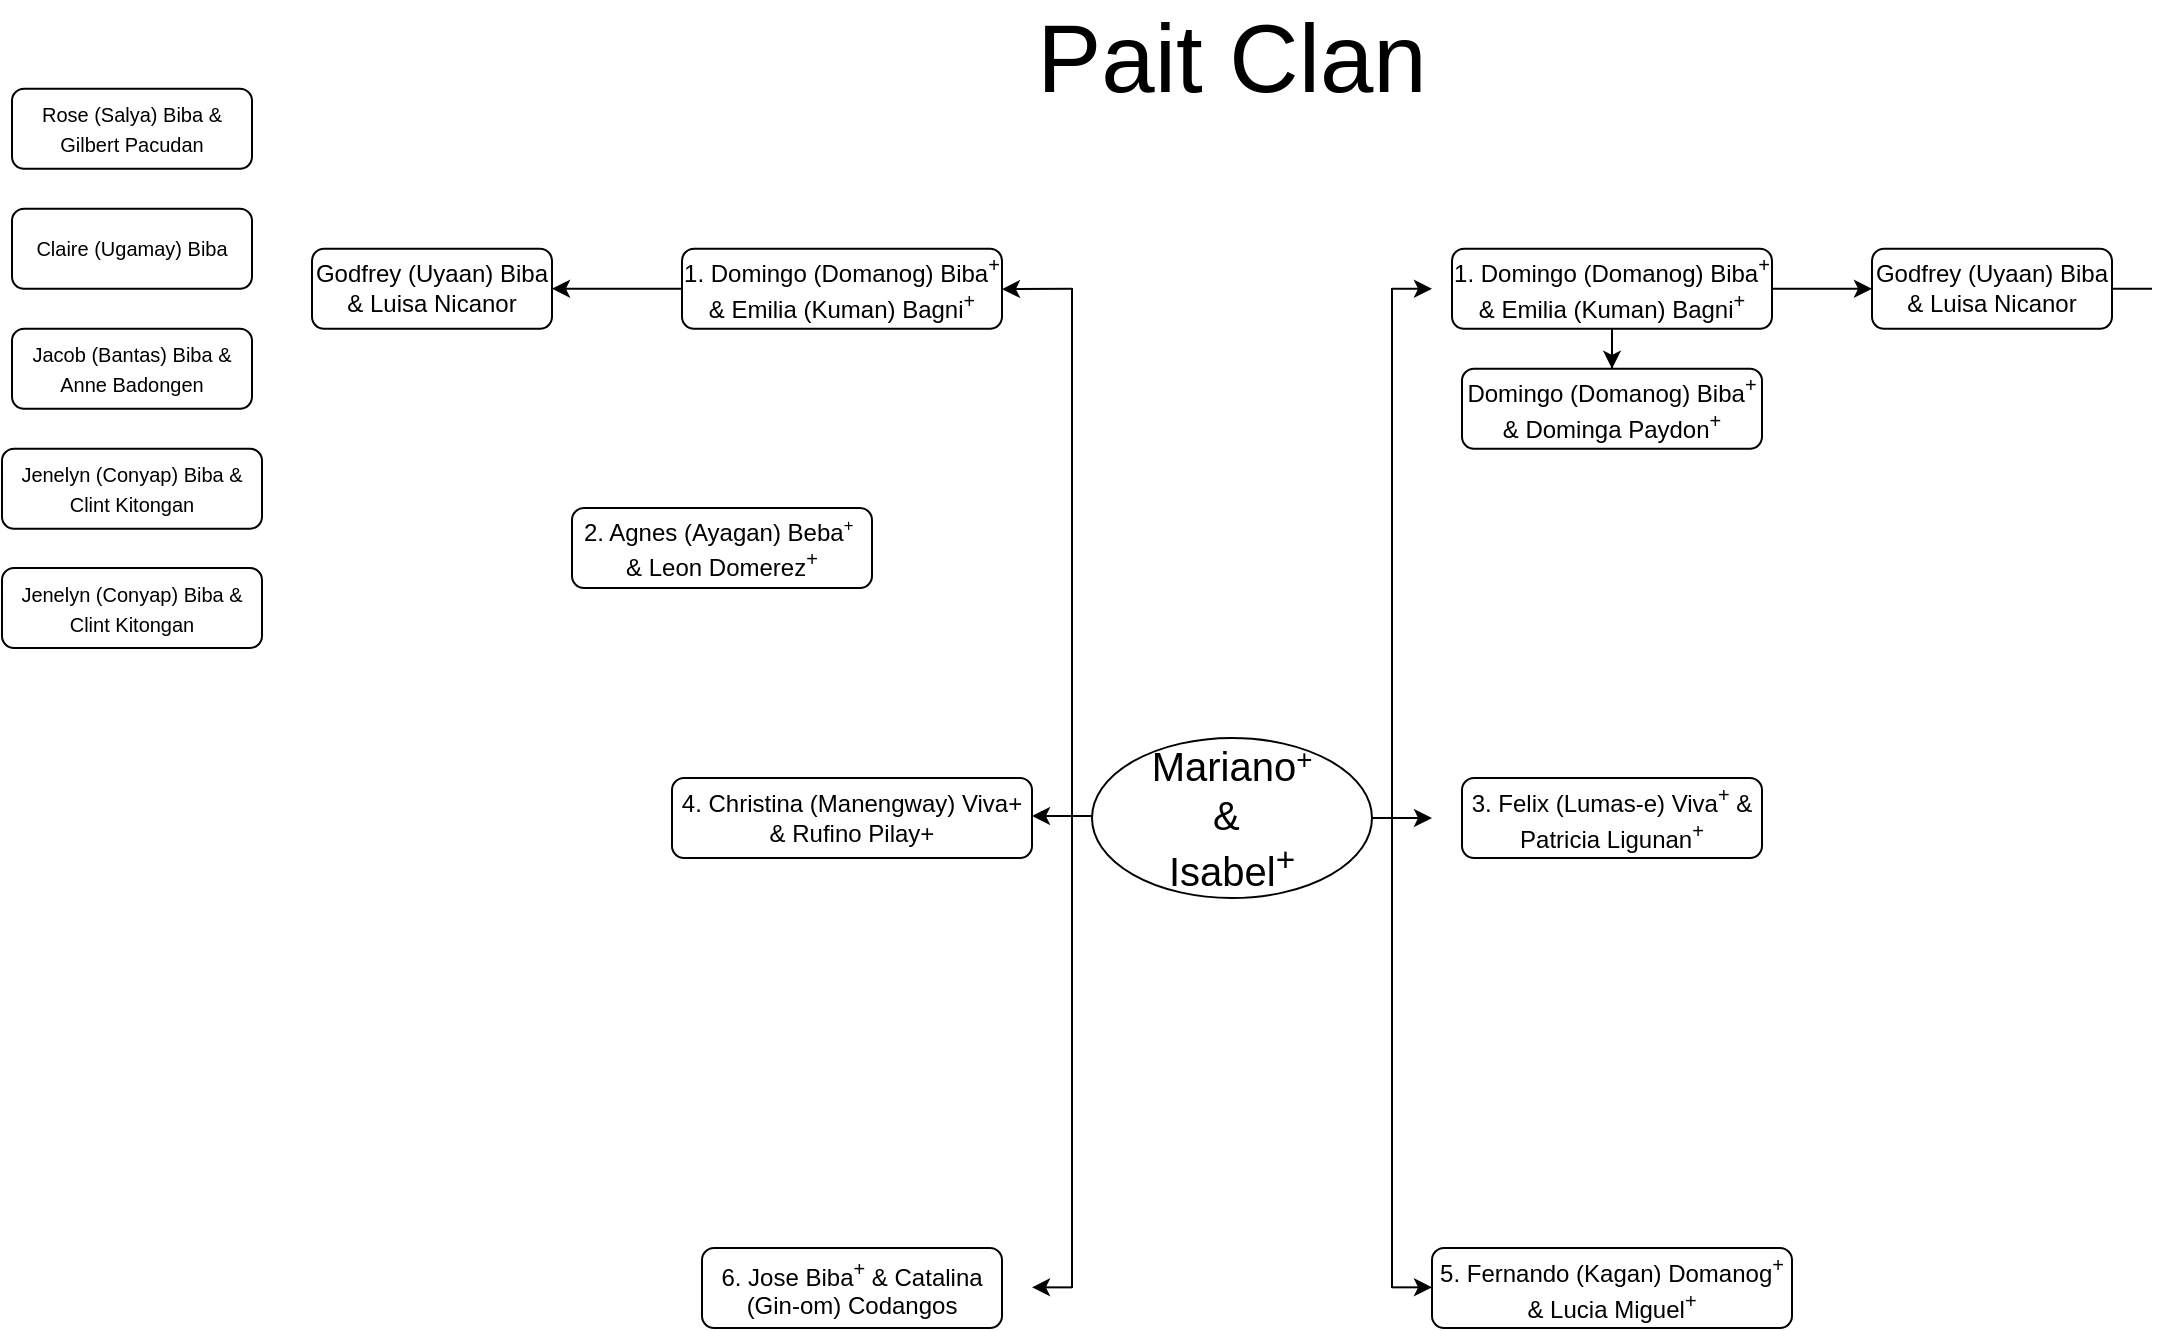 <mxfile version="28.0.4">
  <diagram name="Page-1" id="LgF2EEBKUEtaE752DzGD">
    <mxGraphModel dx="1464" dy="729" grid="1" gridSize="10" guides="1" tooltips="1" connect="1" arrows="1" fold="1" page="1" pageScale="1" pageWidth="1400" pageHeight="850" math="0" shadow="0">
      <root>
        <mxCell id="0" />
        <mxCell id="1" parent="0" />
        <mxCell id="iPQbSwLAwt5U1WuinnP0-1" value="&lt;font style=&quot;font-size: 48px;&quot;&gt;Pait Clan&lt;/font&gt;" style="text;html=1;align=center;verticalAlign=middle;whiteSpace=wrap;rounded=0;" vertex="1" parent="1">
          <mxGeometry x="495" y="30" width="410" height="30" as="geometry" />
        </mxCell>
        <mxCell id="iPQbSwLAwt5U1WuinnP0-3" value="&lt;span style=&quot;font-size: 20px;&quot;&gt;Mariano&lt;/span&gt;&lt;span style=&quot;font-size: 16.667px;&quot;&gt;&lt;sup&gt;+&lt;/sup&gt;&lt;/span&gt;&lt;br&gt;&lt;span style=&quot;background-color: transparent; color: light-dark(rgb(0, 0, 0), rgb(255, 255, 255)); font-size: 20px;&quot;&gt;&amp;amp;&amp;nbsp;&lt;/span&gt;&lt;div&gt;&lt;span style=&quot;font-size: 20px; background-color: transparent; color: light-dark(rgb(0, 0, 0), rgb(255, 255, 255));&quot;&gt;Isabel&lt;sup&gt;+&lt;/sup&gt;&lt;/span&gt;&lt;/div&gt;" style="ellipse;whiteSpace=wrap;html=1;" vertex="1" parent="1">
          <mxGeometry x="630" y="385" width="140" height="80" as="geometry" />
        </mxCell>
        <mxCell id="iPQbSwLAwt5U1WuinnP0-13" value="" style="endArrow=none;html=1;rounded=0;" edge="1" parent="1">
          <mxGeometry width="50" height="50" relative="1" as="geometry">
            <mxPoint x="620" y="400" as="sourcePoint" />
            <mxPoint x="620" y="540" as="targetPoint" />
          </mxGeometry>
        </mxCell>
        <mxCell id="iPQbSwLAwt5U1WuinnP0-14" value="" style="endArrow=classic;html=1;rounded=0;" edge="1" parent="1">
          <mxGeometry width="50" height="50" relative="1" as="geometry">
            <mxPoint x="620" y="424" as="sourcePoint" />
            <mxPoint x="600" y="424" as="targetPoint" />
          </mxGeometry>
        </mxCell>
        <mxCell id="iPQbSwLAwt5U1WuinnP0-15" value="" style="endArrow=none;html=1;rounded=0;" edge="1" parent="1">
          <mxGeometry width="50" height="50" relative="1" as="geometry">
            <mxPoint x="770" y="425" as="sourcePoint" />
            <mxPoint x="780" y="425" as="targetPoint" />
          </mxGeometry>
        </mxCell>
        <mxCell id="iPQbSwLAwt5U1WuinnP0-6" value="" style="endArrow=none;html=1;rounded=0;" edge="1" parent="1">
          <mxGeometry width="50" height="50" relative="1" as="geometry">
            <mxPoint x="620" y="424" as="sourcePoint" />
            <mxPoint x="630" y="424" as="targetPoint" />
          </mxGeometry>
        </mxCell>
        <mxCell id="iPQbSwLAwt5U1WuinnP0-21" value="" style="edgeStyle=orthogonalEdgeStyle;rounded=0;orthogonalLoop=1;jettySize=auto;html=1;" edge="1" parent="1" source="iPQbSwLAwt5U1WuinnP0-9" target="iPQbSwLAwt5U1WuinnP0-20">
          <mxGeometry relative="1" as="geometry" />
        </mxCell>
        <mxCell id="iPQbSwLAwt5U1WuinnP0-23" value="" style="edgeStyle=orthogonalEdgeStyle;rounded=0;orthogonalLoop=1;jettySize=auto;html=1;" edge="1" parent="1" source="iPQbSwLAwt5U1WuinnP0-9" target="iPQbSwLAwt5U1WuinnP0-22">
          <mxGeometry relative="1" as="geometry" />
        </mxCell>
        <mxCell id="iPQbSwLAwt5U1WuinnP0-9" value="1. Domingo (Domanog) Biba&lt;sup&gt;+&lt;/sup&gt; &amp;amp; Emilia (Kuman) Bagni&lt;sup&gt;+&lt;/sup&gt;" style="rounded=1;whiteSpace=wrap;html=1;" vertex="1" parent="1">
          <mxGeometry x="810" y="140.38" width="160" height="40" as="geometry" />
        </mxCell>
        <mxCell id="iPQbSwLAwt5U1WuinnP0-16" value="" style="endArrow=none;html=1;rounded=0;" edge="1" parent="1">
          <mxGeometry width="50" height="50" relative="1" as="geometry">
            <mxPoint x="780" y="160" as="sourcePoint" />
            <mxPoint x="780" y="400" as="targetPoint" />
          </mxGeometry>
        </mxCell>
        <mxCell id="iPQbSwLAwt5U1WuinnP0-18" value="" style="endArrow=classic;html=1;rounded=0;" edge="1" parent="1">
          <mxGeometry width="50" height="50" relative="1" as="geometry">
            <mxPoint x="780" y="160.38" as="sourcePoint" />
            <mxPoint x="800" y="160.38" as="targetPoint" />
          </mxGeometry>
        </mxCell>
        <mxCell id="iPQbSwLAwt5U1WuinnP0-20" value="Domingo (Domanog) Biba&lt;sup&gt;+&lt;/sup&gt; &amp;amp; Dominga Paydon&lt;sup&gt;+&lt;/sup&gt;" style="rounded=1;whiteSpace=wrap;html=1;" vertex="1" parent="1">
          <mxGeometry x="815" y="200.38" width="150" height="40" as="geometry" />
        </mxCell>
        <mxCell id="iPQbSwLAwt5U1WuinnP0-22" value="Godfrey (Uyaan) Biba &amp;amp; Luisa Nicanor" style="whiteSpace=wrap;html=1;rounded=1;" vertex="1" parent="1">
          <mxGeometry x="1020" y="140.38" width="120" height="40" as="geometry" />
        </mxCell>
        <mxCell id="iPQbSwLAwt5U1WuinnP0-26" value="" style="endArrow=none;html=1;rounded=0;" edge="1" parent="1">
          <mxGeometry width="50" height="50" relative="1" as="geometry">
            <mxPoint x="1140" y="160.38" as="sourcePoint" />
            <mxPoint x="1160" y="160.38" as="targetPoint" />
          </mxGeometry>
        </mxCell>
        <mxCell id="iPQbSwLAwt5U1WuinnP0-29" value="&lt;font style=&quot;font-size: 10px;&quot;&gt;Rose (Salya) Biba &amp;amp; Gilbert Pacudan&lt;/font&gt;" style="rounded=1;whiteSpace=wrap;html=1;" vertex="1" parent="1">
          <mxGeometry x="90" y="60.38" width="120" height="40" as="geometry" />
        </mxCell>
        <mxCell id="iPQbSwLAwt5U1WuinnP0-30" value="&lt;font style=&quot;font-size: 10px;&quot;&gt;Claire (Ugamay) Biba&lt;/font&gt;" style="rounded=1;whiteSpace=wrap;html=1;" vertex="1" parent="1">
          <mxGeometry x="90" y="120.38" width="120" height="40" as="geometry" />
        </mxCell>
        <mxCell id="iPQbSwLAwt5U1WuinnP0-31" value="&lt;font style=&quot;font-size: 10px;&quot;&gt;Jacob (Bantas) Biba &amp;amp; Anne Badongen&lt;/font&gt;" style="rounded=1;whiteSpace=wrap;html=1;" vertex="1" parent="1">
          <mxGeometry x="90" y="180.38" width="120" height="40" as="geometry" />
        </mxCell>
        <mxCell id="iPQbSwLAwt5U1WuinnP0-32" value="&lt;font style=&quot;font-size: 10px;&quot;&gt;Jenelyn (Conyap) Biba &amp;amp; Clint Kitongan&lt;/font&gt;" style="rounded=1;whiteSpace=wrap;html=1;" vertex="1" parent="1">
          <mxGeometry x="85" y="240.38" width="130" height="40" as="geometry" />
        </mxCell>
        <mxCell id="iPQbSwLAwt5U1WuinnP0-33" value="&lt;font style=&quot;font-size: 10px;&quot;&gt;Jenelyn (Conyap) Biba &amp;amp; Clint Kitongan&lt;/font&gt;" style="rounded=1;whiteSpace=wrap;html=1;" vertex="1" parent="1">
          <mxGeometry x="85" y="300" width="130" height="40" as="geometry" />
        </mxCell>
        <mxCell id="iPQbSwLAwt5U1WuinnP0-36" value="" style="endArrow=classic;html=1;rounded=0;" edge="1" parent="1">
          <mxGeometry width="50" height="50" relative="1" as="geometry">
            <mxPoint x="780" y="425" as="sourcePoint" />
            <mxPoint x="800" y="425" as="targetPoint" />
          </mxGeometry>
        </mxCell>
        <mxCell id="iPQbSwLAwt5U1WuinnP0-38" value="3. Felix (Lumas-e) Viva&lt;sup&gt;+&lt;/sup&gt; &amp;amp; Patricia Ligunan&lt;sup&gt;+&lt;/sup&gt;" style="rounded=1;whiteSpace=wrap;html=1;" vertex="1" parent="1">
          <mxGeometry x="815" y="405" width="150" height="40" as="geometry" />
        </mxCell>
        <mxCell id="iPQbSwLAwt5U1WuinnP0-40" value="" style="endArrow=none;html=1;rounded=0;" edge="1" parent="1">
          <mxGeometry width="50" height="50" relative="1" as="geometry">
            <mxPoint x="780" y="390" as="sourcePoint" />
            <mxPoint x="780" y="660" as="targetPoint" />
          </mxGeometry>
        </mxCell>
        <mxCell id="iPQbSwLAwt5U1WuinnP0-34" value="2. Agnes (Ayagan) Beba&lt;span style=&quot;font-size: 10px;&quot;&gt;&lt;sup&gt;+&lt;/sup&gt;&lt;/span&gt;&amp;nbsp; &amp;amp; Leon Domerez&lt;sup&gt;+&lt;/sup&gt;" style="rounded=1;whiteSpace=wrap;html=1;" vertex="1" parent="1">
          <mxGeometry x="370" y="270" width="150" height="40" as="geometry" />
        </mxCell>
        <mxCell id="iPQbSwLAwt5U1WuinnP0-7" value="" style="endArrow=none;html=1;rounded=0;" edge="1" parent="1">
          <mxGeometry width="50" height="50" relative="1" as="geometry">
            <mxPoint x="620" y="400" as="sourcePoint" />
            <mxPoint x="620" y="160" as="targetPoint" />
          </mxGeometry>
        </mxCell>
        <mxCell id="iPQbSwLAwt5U1WuinnP0-8" value="" style="endArrow=classic;html=1;rounded=0;" edge="1" parent="1">
          <mxGeometry width="50" height="50" relative="1" as="geometry">
            <mxPoint x="620" y="160.38" as="sourcePoint" />
            <mxPoint x="585" y="160.597" as="targetPoint" />
          </mxGeometry>
        </mxCell>
        <mxCell id="iPQbSwLAwt5U1WuinnP0-47" value="4. Christina (Manengway) Viva+ &amp;amp; Rufino Pilay+" style="rounded=1;whiteSpace=wrap;html=1;" vertex="1" parent="1">
          <mxGeometry x="420" y="405" width="180" height="40" as="geometry" />
        </mxCell>
        <mxCell id="iPQbSwLAwt5U1WuinnP0-48" value="" style="endArrow=classic;html=1;rounded=0;" edge="1" parent="1">
          <mxGeometry width="50" height="50" relative="1" as="geometry">
            <mxPoint x="780" y="659.67" as="sourcePoint" />
            <mxPoint x="800" y="659.67" as="targetPoint" />
          </mxGeometry>
        </mxCell>
        <mxCell id="iPQbSwLAwt5U1WuinnP0-49" value="5. Fernando (Kagan) Domanog&lt;sup&gt;+&lt;/sup&gt; &amp;amp; Lucia Miguel&lt;sup&gt;+&lt;/sup&gt;" style="rounded=1;whiteSpace=wrap;html=1;" vertex="1" parent="1">
          <mxGeometry x="800" y="640" width="180" height="40" as="geometry" />
        </mxCell>
        <mxCell id="iPQbSwLAwt5U1WuinnP0-51" value="" style="endArrow=none;html=1;rounded=0;" edge="1" parent="1">
          <mxGeometry width="50" height="50" relative="1" as="geometry">
            <mxPoint x="620" y="540" as="sourcePoint" />
            <mxPoint x="620" y="660" as="targetPoint" />
          </mxGeometry>
        </mxCell>
        <mxCell id="iPQbSwLAwt5U1WuinnP0-53" value="" style="endArrow=classic;html=1;rounded=0;" edge="1" parent="1">
          <mxGeometry width="50" height="50" relative="1" as="geometry">
            <mxPoint x="620" y="659.68" as="sourcePoint" />
            <mxPoint x="600" y="659.68" as="targetPoint" />
          </mxGeometry>
        </mxCell>
        <mxCell id="iPQbSwLAwt5U1WuinnP0-54" value="6. Jose Biba&lt;sup&gt;+&lt;/sup&gt; &amp;amp; Catalina (Gin-om) Codangos" style="rounded=1;whiteSpace=wrap;html=1;" vertex="1" parent="1">
          <mxGeometry x="435" y="640" width="150" height="40" as="geometry" />
        </mxCell>
        <mxCell id="iPQbSwLAwt5U1WuinnP0-59" value="" style="edgeStyle=orthogonalEdgeStyle;rounded=0;orthogonalLoop=1;jettySize=auto;html=1;" edge="1" parent="1" source="iPQbSwLAwt5U1WuinnP0-55" target="iPQbSwLAwt5U1WuinnP0-58">
          <mxGeometry relative="1" as="geometry" />
        </mxCell>
        <mxCell id="iPQbSwLAwt5U1WuinnP0-55" value="1. Domingo (Domanog) Biba&lt;sup&gt;+&lt;/sup&gt; &amp;amp; Emilia (Kuman) Bagni&lt;sup&gt;+&lt;/sup&gt;" style="rounded=1;whiteSpace=wrap;html=1;" vertex="1" parent="1">
          <mxGeometry x="425" y="140.38" width="160" height="40" as="geometry" />
        </mxCell>
        <mxCell id="iPQbSwLAwt5U1WuinnP0-58" value="Godfrey (Uyaan) Biba &amp;amp; Luisa Nicanor" style="whiteSpace=wrap;html=1;rounded=1;" vertex="1" parent="1">
          <mxGeometry x="240" y="140.38" width="120" height="40" as="geometry" />
        </mxCell>
      </root>
    </mxGraphModel>
  </diagram>
</mxfile>
